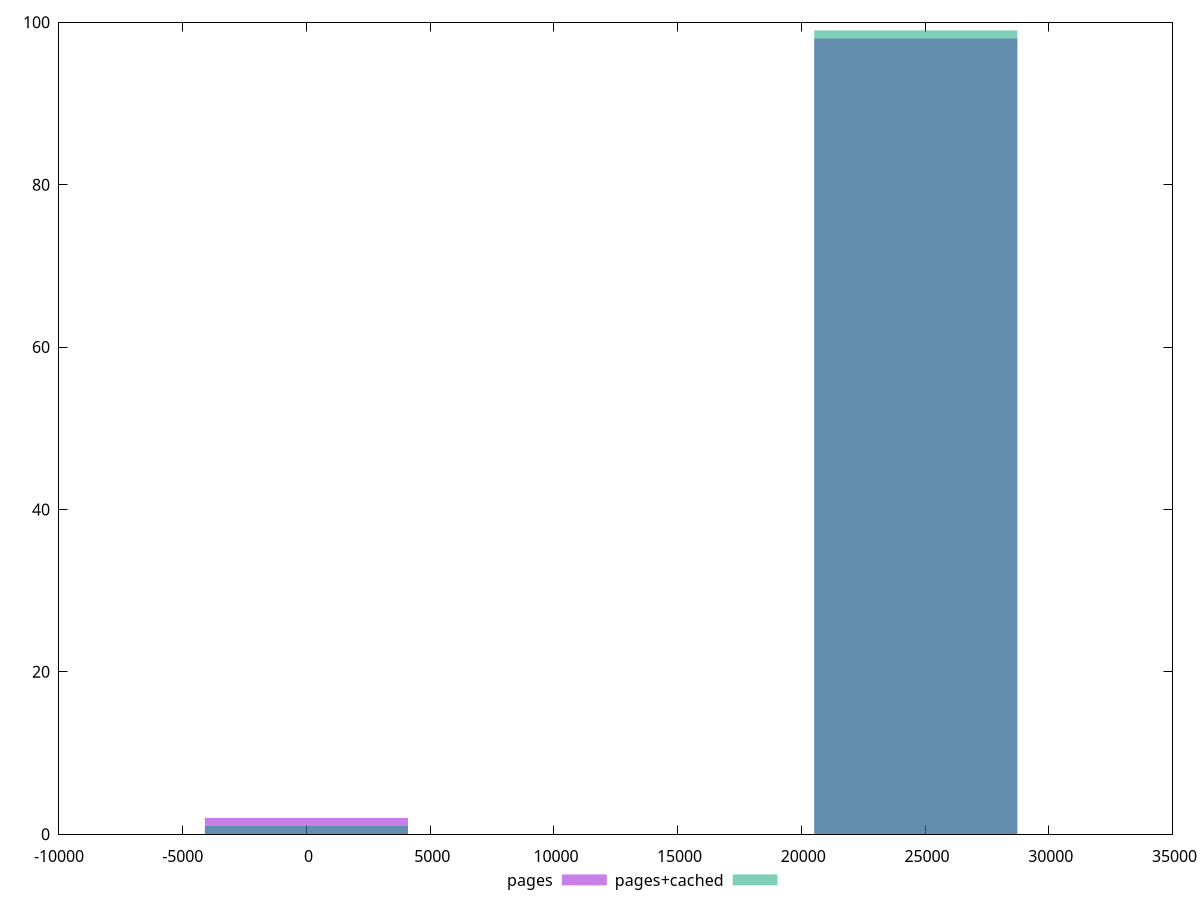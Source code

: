 reset
set terminal svg size 640, 500 enhanced background rgb 'white'
set output "reprap/uses-webp-images/comparison/histogram/1_vs_2.svg"

$pages <<EOF
0 2
24625.694689773707 98
EOF

$pagesCached <<EOF
0 1
24625.694689773707 99
EOF

set key outside below
set boxwidth 8208.564896591235
set yrange [0:100]
set style fill transparent solid 0.5 noborder

plot \
  $pages title "pages" with boxes, \
  $pagesCached title "pages+cached" with boxes, \


reset
